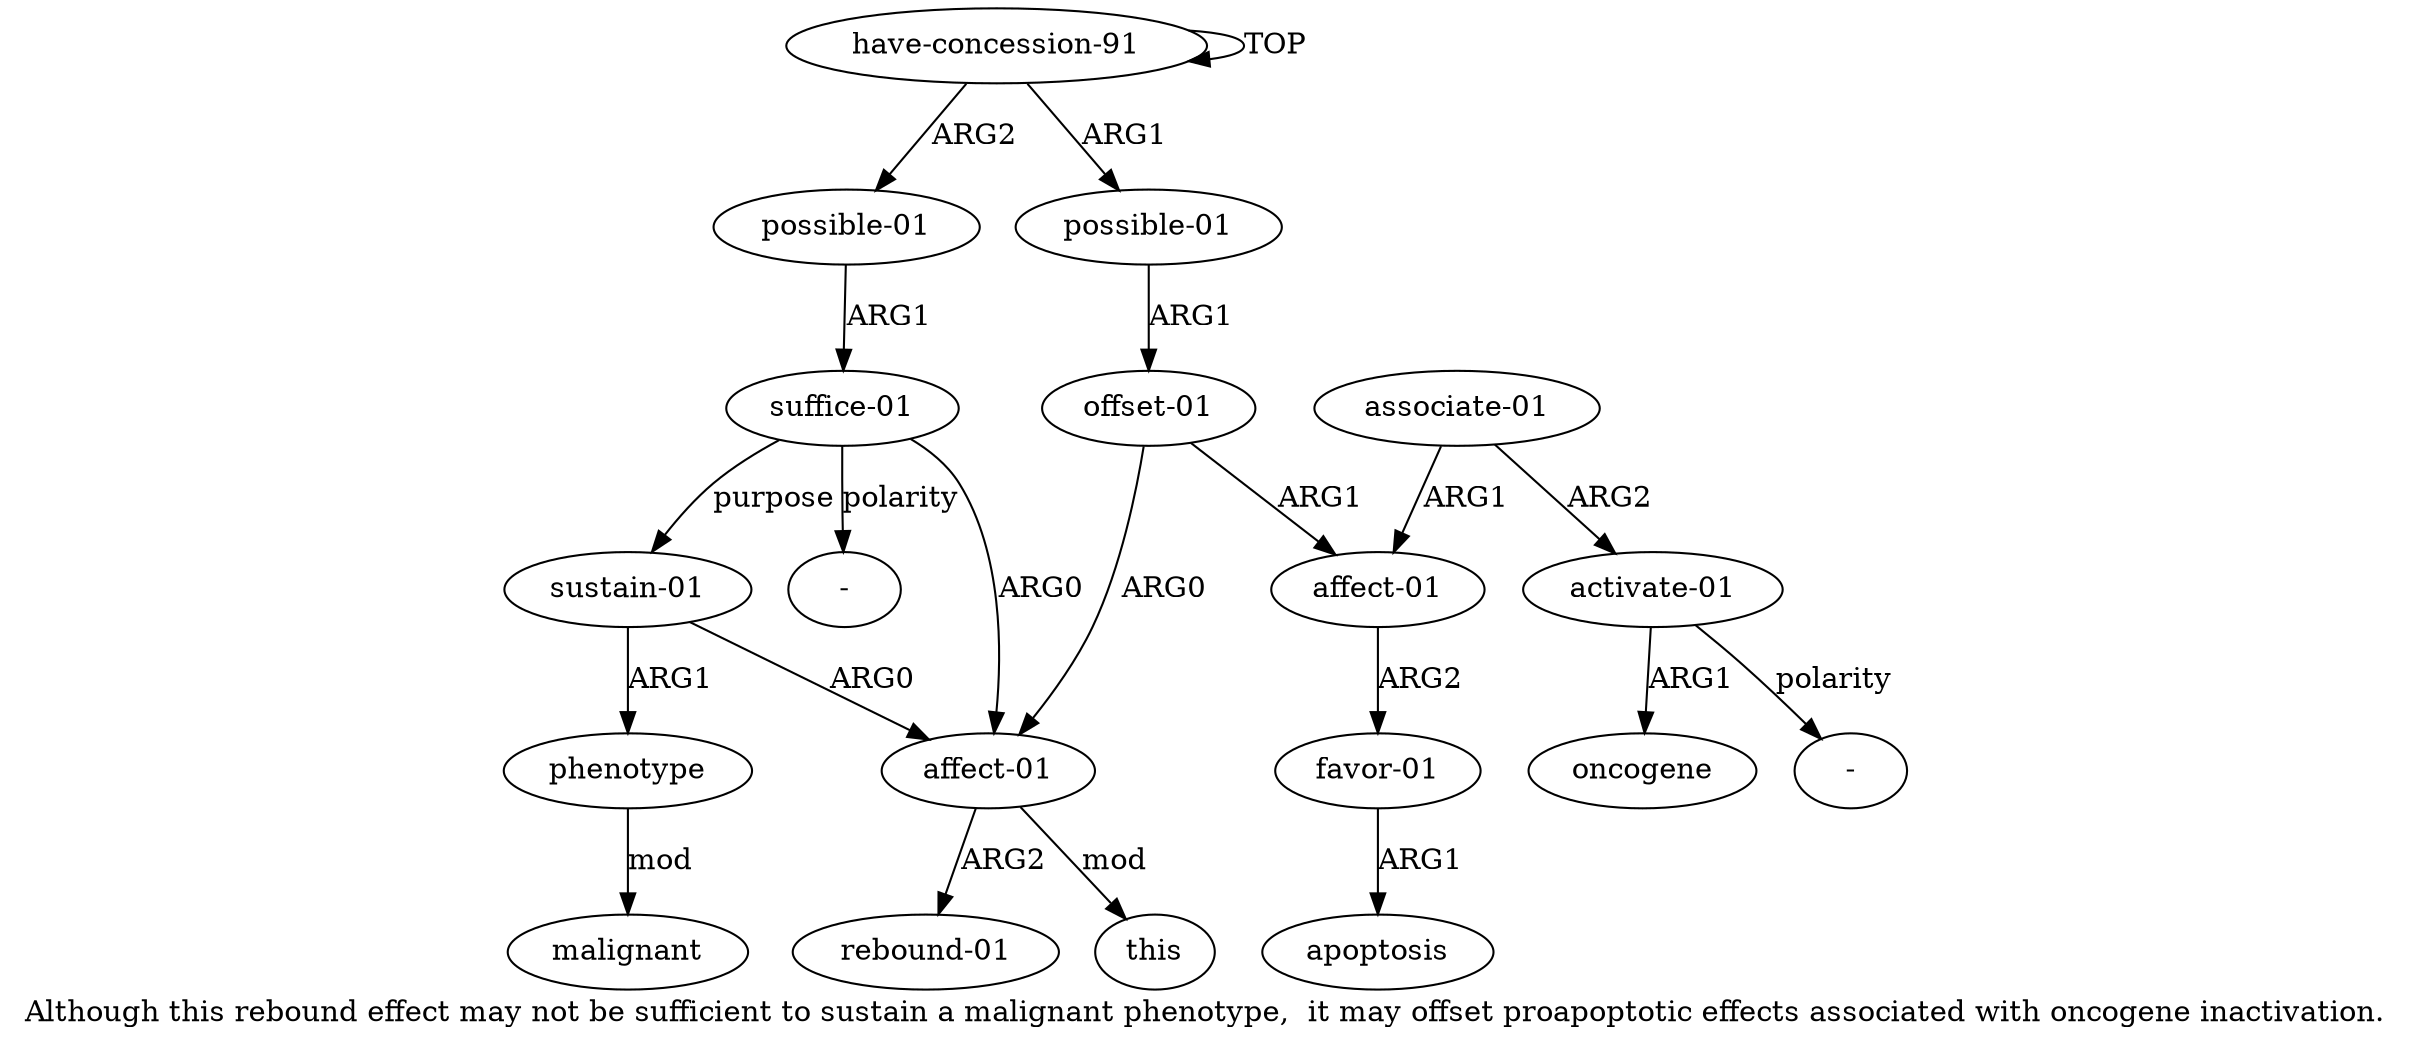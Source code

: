 digraph  {
	graph [label="Although this rebound effect may not be sufficient to sustain a malignant phenotype,  it may offset proapoptotic effects associated \
with oncogene inactivation."];
	node [label="\N"];
	a15	 [color=black,
		gold_ind=15,
		gold_label=phenotype,
		label=phenotype,
		test_ind=15,
		test_label=phenotype];
	a16	 [color=black,
		gold_ind=16,
		gold_label=malignant,
		label=malignant,
		test_ind=16,
		test_label=malignant];
	a15 -> a16 [key=0,
	color=black,
	gold_label=mod,
	label=mod,
	test_label=mod];
a14 [color=black,
	gold_ind=14,
	gold_label="sustain-01",
	label="sustain-01",
	test_ind=14,
	test_label="sustain-01"];
a14 -> a15 [key=0,
color=black,
gold_label=ARG1,
label=ARG1,
test_label=ARG1];
a11 [color=black,
gold_ind=11,
gold_label="affect-01",
label="affect-01",
test_ind=11,
test_label="affect-01"];
a14 -> a11 [key=0,
color=black,
gold_label=ARG0,
label=ARG0,
test_label=ARG0];
a13 [color=black,
gold_ind=13,
gold_label=this,
label=this,
test_ind=13,
test_label=this];
a11 -> a13 [key=0,
color=black,
gold_label=mod,
label=mod,
test_label=mod];
a12 [color=black,
gold_ind=12,
gold_label="rebound-01",
label="rebound-01",
test_ind=12,
test_label="rebound-01"];
a11 -> a12 [key=0,
color=black,
gold_label=ARG2,
label=ARG2,
test_label=ARG2];
a10 [color=black,
gold_ind=10,
gold_label="suffice-01",
label="suffice-01",
test_ind=10,
test_label="suffice-01"];
a10 -> a14 [key=0,
color=black,
gold_label=purpose,
label=purpose,
test_label=purpose];
a10 -> a11 [key=0,
color=black,
gold_label=ARG0,
label=ARG0,
test_label=ARG0];
"a10 -" [color=black,
gold_ind=-1,
gold_label="-",
label="-",
test_ind=-1,
test_label="-"];
a10 -> "a10 -" [key=0,
color=black,
gold_label=polarity,
label=polarity,
test_label=polarity];
a1 [color=black,
gold_ind=1,
gold_label="possible-01",
label="possible-01",
test_ind=1,
test_label="possible-01"];
a2 [color=black,
gold_ind=2,
gold_label="offset-01",
label="offset-01",
test_ind=2,
test_label="offset-01"];
a1 -> a2 [key=0,
color=black,
gold_label=ARG1,
label=ARG1,
test_label=ARG1];
a0 [color=black,
gold_ind=0,
gold_label="have-concession-91",
label="have-concession-91",
test_ind=0,
test_label="have-concession-91"];
a0 -> a1 [key=0,
color=black,
gold_label=ARG1,
label=ARG1,
test_label=ARG1];
a0 -> a0 [key=0,
color=black,
gold_label=TOP,
label=TOP,
test_label=TOP];
a9 [color=black,
gold_ind=9,
gold_label="possible-01",
label="possible-01",
test_ind=9,
test_label="possible-01"];
a0 -> a9 [key=0,
color=black,
gold_label=ARG2,
label=ARG2,
test_label=ARG2];
a3 [color=black,
gold_ind=3,
gold_label="affect-01",
label="affect-01",
test_ind=3,
test_label="affect-01"];
a4 [color=black,
gold_ind=4,
gold_label="favor-01",
label="favor-01",
test_ind=4,
test_label="favor-01"];
a3 -> a4 [key=0,
color=black,
gold_label=ARG2,
label=ARG2,
test_label=ARG2];
a2 -> a11 [key=0,
color=black,
gold_label=ARG0,
label=ARG0,
test_label=ARG0];
a2 -> a3 [key=0,
color=black,
gold_label=ARG1,
label=ARG1,
test_label=ARG1];
a5 [color=black,
gold_ind=5,
gold_label=apoptosis,
label=apoptosis,
test_ind=5,
test_label=apoptosis];
a4 -> a5 [key=0,
color=black,
gold_label=ARG1,
label=ARG1,
test_label=ARG1];
a7 [color=black,
gold_ind=7,
gold_label="activate-01",
label="activate-01",
test_ind=7,
test_label="activate-01"];
a8 [color=black,
gold_ind=8,
gold_label=oncogene,
label=oncogene,
test_ind=8,
test_label=oncogene];
a7 -> a8 [key=0,
color=black,
gold_label=ARG1,
label=ARG1,
test_label=ARG1];
"a7 -" [color=black,
gold_ind=-1,
gold_label="-",
label="-",
test_ind=-1,
test_label="-"];
a7 -> "a7 -" [key=0,
color=black,
gold_label=polarity,
label=polarity,
test_label=polarity];
a6 [color=black,
gold_ind=6,
gold_label="associate-01",
label="associate-01",
test_ind=6,
test_label="associate-01"];
a6 -> a3 [key=0,
color=black,
gold_label=ARG1,
label=ARG1,
test_label=ARG1];
a6 -> a7 [key=0,
color=black,
gold_label=ARG2,
label=ARG2,
test_label=ARG2];
a9 -> a10 [key=0,
color=black,
gold_label=ARG1,
label=ARG1,
test_label=ARG1];
}
